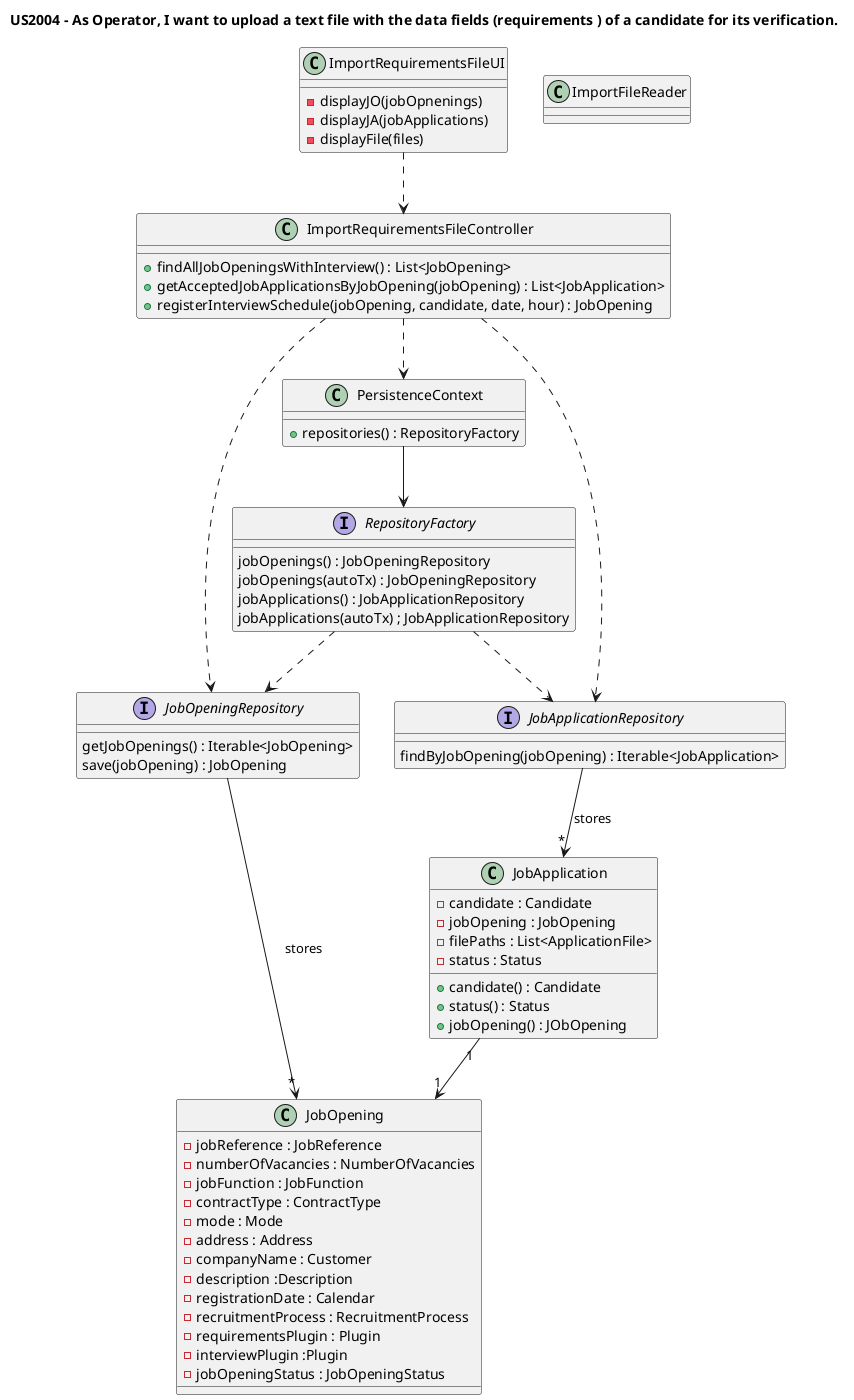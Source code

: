 @startuml

title "US2004 - As Operator, I want to upload a text file with the data fields (requirements ) of a candidate for its verification."





class JobApplication{
    - candidate : Candidate
    - jobOpening : JobOpening
    - filePaths : List<ApplicationFile>
    - status : Status

    +candidate() : Candidate
    +status() : Status
    +jobOpening() : JObOpening
}

class ImportFileReader{

}

class JobOpening{
-jobReference : JobReference
-numberOfVacancies : NumberOfVacancies
-jobFunction : JobFunction
-contractType : ContractType
-mode : Mode
-address : Address
-companyName : Customer
-description :Description
-registrationDate : Calendar
-recruitmentProcess : RecruitmentProcess
-requirementsPlugin : Plugin
-interviewPlugin :Plugin
-jobOpeningStatus : JobOpeningStatus
'
'+jobReference() :JobReference
'+jobFunction() : JobFunction
'+contractType() : ContractType
'+mode() : Mode
'+address() : Address
'+companyName() : Customer
'+description() : Description
'+registrationDate() : Calendar
'+setId(JobReference jobReference)
'+recruitmentProcess() : RecruitmentProcess
'+requirementsPlugin() : Plugin
'+interviewPlugin() : Plugin
'+jobOpeningStatus() : JobOpeningStatus
}

class ImportRequirementsFileUI{

-displayJO(jobOpnenings)
-displayJA(jobApplications)
-displayFile(files)
}

class ImportRequirementsFileController{
+ findAllJobOpeningsWithInterview() : List<JobOpening>
+ getAcceptedJobApplicationsByJobOpening(jobOpening) : List<JobApplication>
+ registerInterviewSchedule(jobOpening, candidate, date, hour) : JobOpening
}


class PersistenceContext{
+repositories() : RepositoryFactory
}

interface RepositoryFactory{
jobOpenings() : JobOpeningRepository
jobOpenings(autoTx) : JobOpeningRepository
jobApplications() : JobApplicationRepository
jobApplications(autoTx) ; JobApplicationRepository
}


interface JobOpeningRepository{
getJobOpenings() : Iterable<JobOpening>
save(jobOpening) : JobOpening
}

interface JobApplicationRepository{
findByJobOpening(jobOpening) : Iterable<JobApplication>
}




ImportRequirementsFileUI ..> ImportRequirementsFileController


ImportRequirementsFileController ..> PersistenceContext
ImportRequirementsFileController ..> JobApplicationRepository
ImportRequirementsFileController ..> JobOpeningRepository

PersistenceContext --> RepositoryFactory


RepositoryFactory ..> JobApplicationRepository
RepositoryFactory ..> JobOpeningRepository

JobApplicationRepository --> "*" JobApplication : stores
JobOpeningRepository --> "*" JobOpening : stores

JobApplication "1" --> "1" JobOpening


@enduml